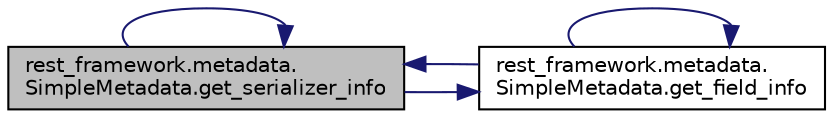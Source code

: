 digraph "rest_framework.metadata.SimpleMetadata.get_serializer_info"
{
 // LATEX_PDF_SIZE
  edge [fontname="Helvetica",fontsize="10",labelfontname="Helvetica",labelfontsize="10"];
  node [fontname="Helvetica",fontsize="10",shape=record];
  rankdir="LR";
  Node1 [label="rest_framework.metadata.\lSimpleMetadata.get_serializer_info",height=0.2,width=0.4,color="black", fillcolor="grey75", style="filled", fontcolor="black",tooltip=" "];
  Node1 -> Node2 [color="midnightblue",fontsize="10",style="solid",fontname="Helvetica"];
  Node2 [label="rest_framework.metadata.\lSimpleMetadata.get_field_info",height=0.2,width=0.4,color="black", fillcolor="white", style="filled",URL="$d4/dab/classrest__framework_1_1metadata_1_1_simple_metadata.html#abe44ec041762fadf91da9cd86168dd5f",tooltip=" "];
  Node2 -> Node2 [color="midnightblue",fontsize="10",style="solid",fontname="Helvetica"];
  Node2 -> Node1 [color="midnightblue",fontsize="10",style="solid",fontname="Helvetica"];
  Node1 -> Node1 [color="midnightblue",fontsize="10",style="solid",fontname="Helvetica"];
}
